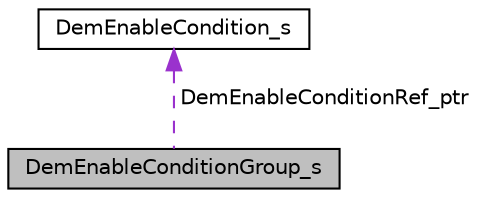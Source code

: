 digraph "DemEnableConditionGroup_s"
{
 // LATEX_PDF_SIZE
  edge [fontname="Helvetica",fontsize="10",labelfontname="Helvetica",labelfontsize="10"];
  node [fontname="Helvetica",fontsize="10",shape=record];
  Node1 [label="DemEnableConditionGroup_s",height=0.2,width=0.4,color="black", fillcolor="grey75", style="filled", fontcolor="black",tooltip=" "];
  Node2 -> Node1 [dir="back",color="darkorchid3",fontsize="10",style="dashed",label=" DemEnableConditionRef_ptr" ,fontname="Helvetica"];
  Node2 [label="DemEnableCondition_s",height=0.2,width=0.4,color="black", fillcolor="white", style="filled",URL="$struct_dem_enable_condition__s.html",tooltip=" "];
}

